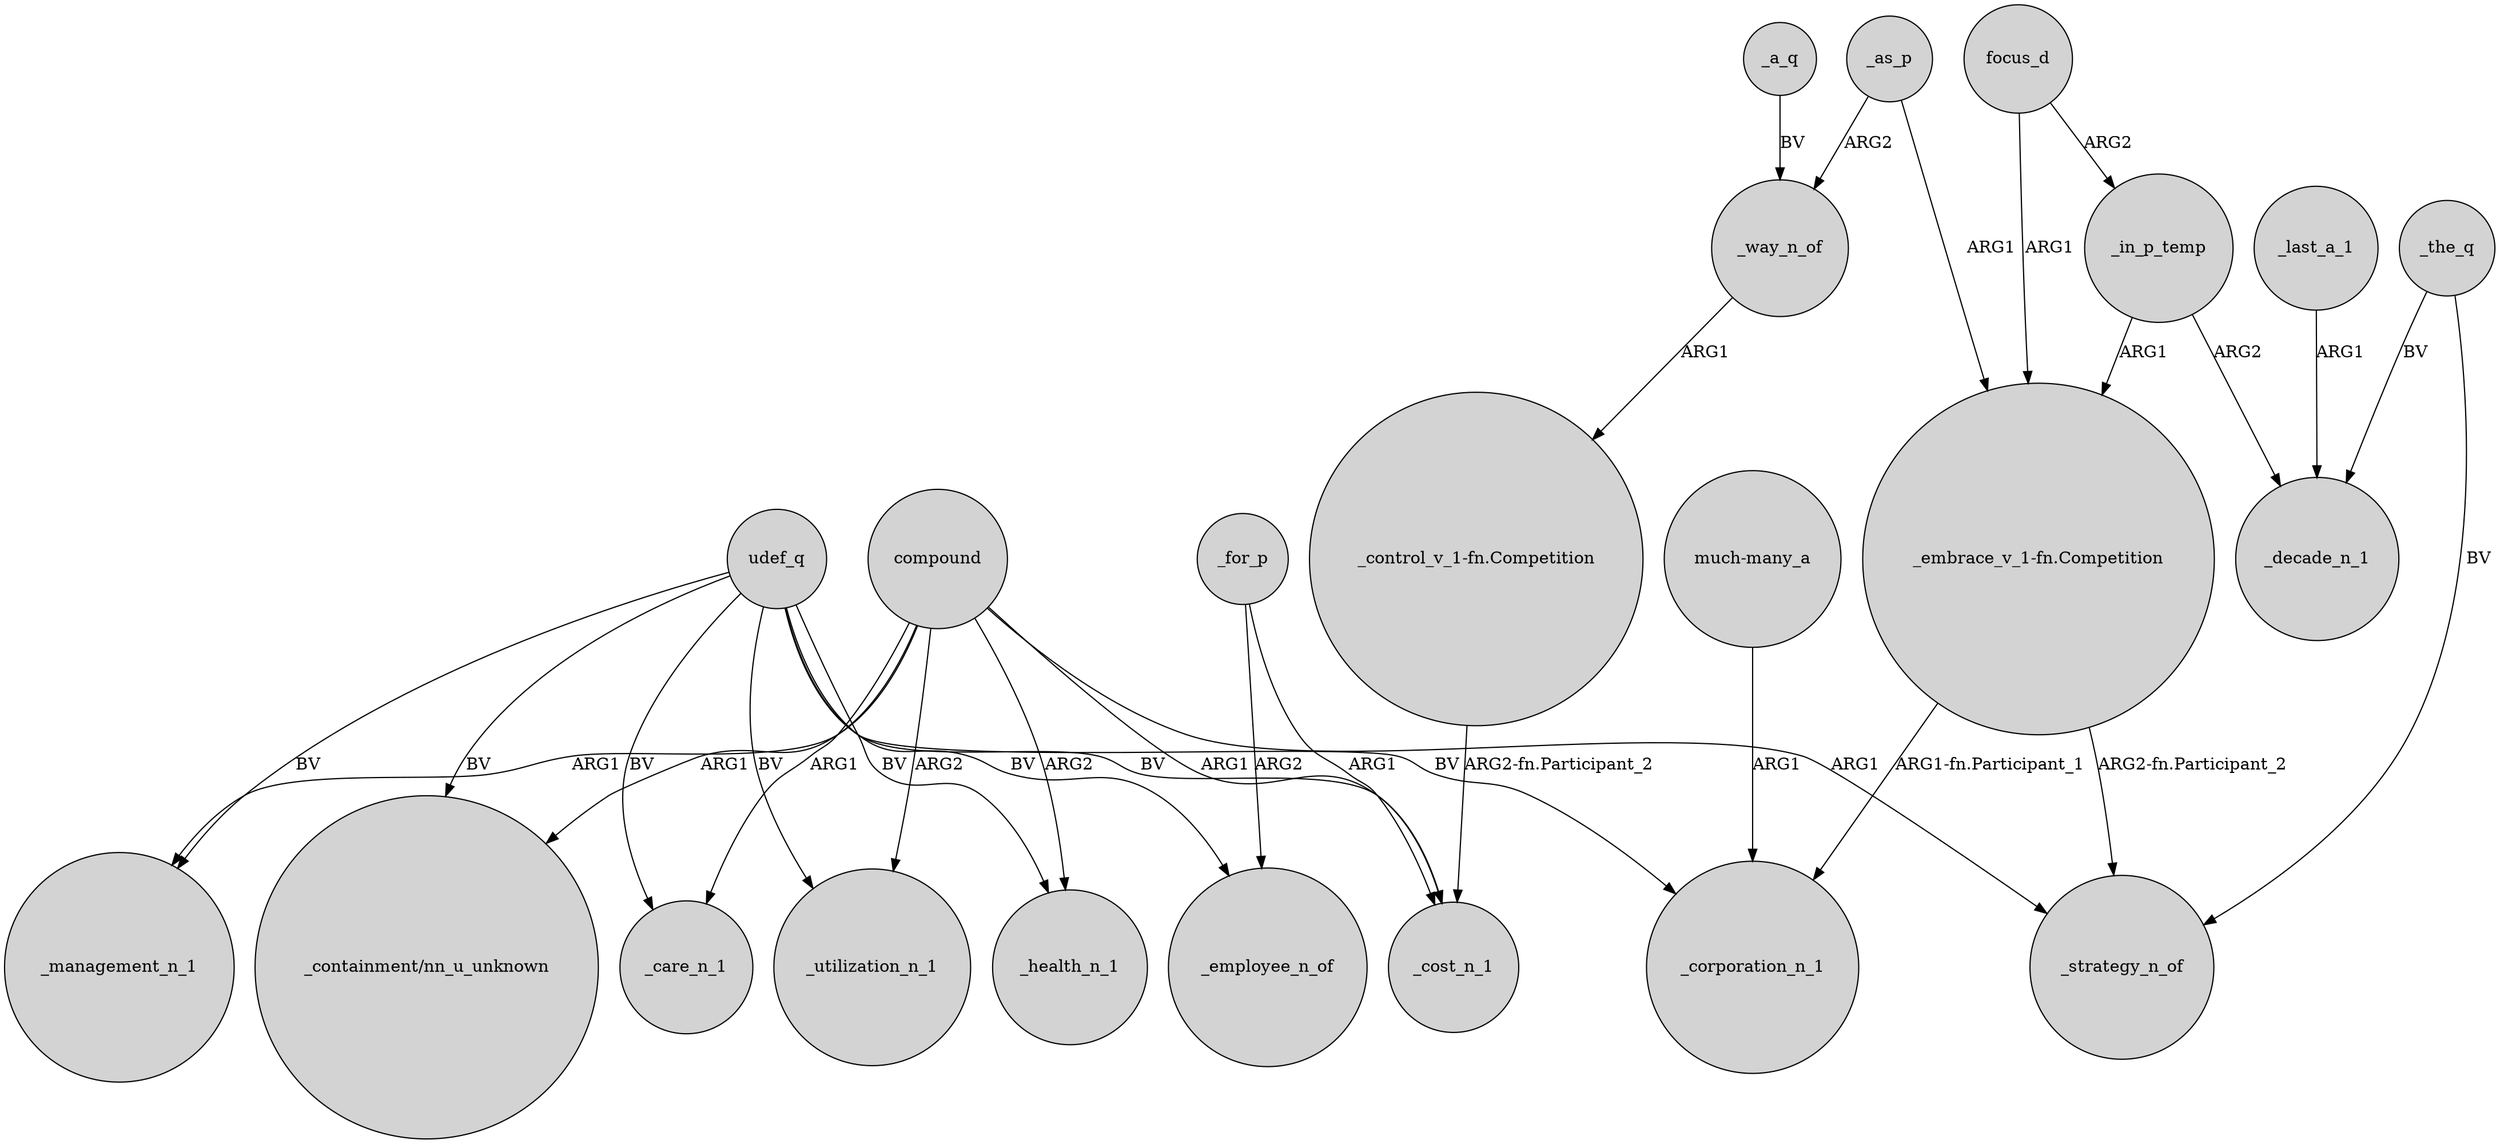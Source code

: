 digraph {
	node [shape=circle style=filled]
	udef_q -> _health_n_1 [label=BV]
	_a_q -> _way_n_of [label=BV]
	_the_q -> _decade_n_1 [label=BV]
	_in_p_temp -> _decade_n_1 [label=ARG2]
	"much-many_a" -> _corporation_n_1 [label=ARG1]
	compound -> "_containment/nn_u_unknown" [label=ARG1]
	compound -> _health_n_1 [label=ARG2]
	udef_q -> _care_n_1 [label=BV]
	focus_d -> "_embrace_v_1-fn.Competition" [label=ARG1]
	_in_p_temp -> "_embrace_v_1-fn.Competition" [label=ARG1]
	_for_p -> _cost_n_1 [label=ARG1]
	_the_q -> _strategy_n_of [label=BV]
	udef_q -> _management_n_1 [label=BV]
	compound -> _strategy_n_of [label=ARG1]
	_for_p -> _employee_n_of [label=ARG2]
	udef_q -> "_containment/nn_u_unknown" [label=BV]
	compound -> _care_n_1 [label=ARG1]
	compound -> _management_n_1 [label=ARG1]
	"_embrace_v_1-fn.Competition" -> _corporation_n_1 [label="ARG1-fn.Participant_1"]
	"_control_v_1-fn.Competition" -> _cost_n_1 [label="ARG2-fn.Participant_2"]
	"_embrace_v_1-fn.Competition" -> _strategy_n_of [label="ARG2-fn.Participant_2"]
	focus_d -> _in_p_temp [label=ARG2]
	udef_q -> _corporation_n_1 [label=BV]
	_as_p -> _way_n_of [label=ARG2]
	_way_n_of -> "_control_v_1-fn.Competition" [label=ARG1]
	compound -> _cost_n_1 [label=ARG1]
	_as_p -> "_embrace_v_1-fn.Competition" [label=ARG1]
	compound -> _utilization_n_1 [label=ARG2]
	udef_q -> _employee_n_of [label=BV]
	_last_a_1 -> _decade_n_1 [label=ARG1]
	udef_q -> _utilization_n_1 [label=BV]
	udef_q -> _cost_n_1 [label=BV]
}
